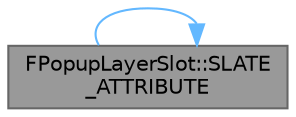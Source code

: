 digraph "FPopupLayerSlot::SLATE_ATTRIBUTE"
{
 // INTERACTIVE_SVG=YES
 // LATEX_PDF_SIZE
  bgcolor="transparent";
  edge [fontname=Helvetica,fontsize=10,labelfontname=Helvetica,labelfontsize=10];
  node [fontname=Helvetica,fontsize=10,shape=box,height=0.2,width=0.4];
  rankdir="LR";
  Node1 [id="Node000001",label="FPopupLayerSlot::SLATE\l_ATTRIBUTE",height=0.2,width=0.4,color="gray40", fillcolor="grey60", style="filled", fontcolor="black",tooltip="Width override in pixels."];
  Node1 -> Node1 [id="edge1_Node000001_Node000001",color="steelblue1",style="solid",tooltip=" "];
}
